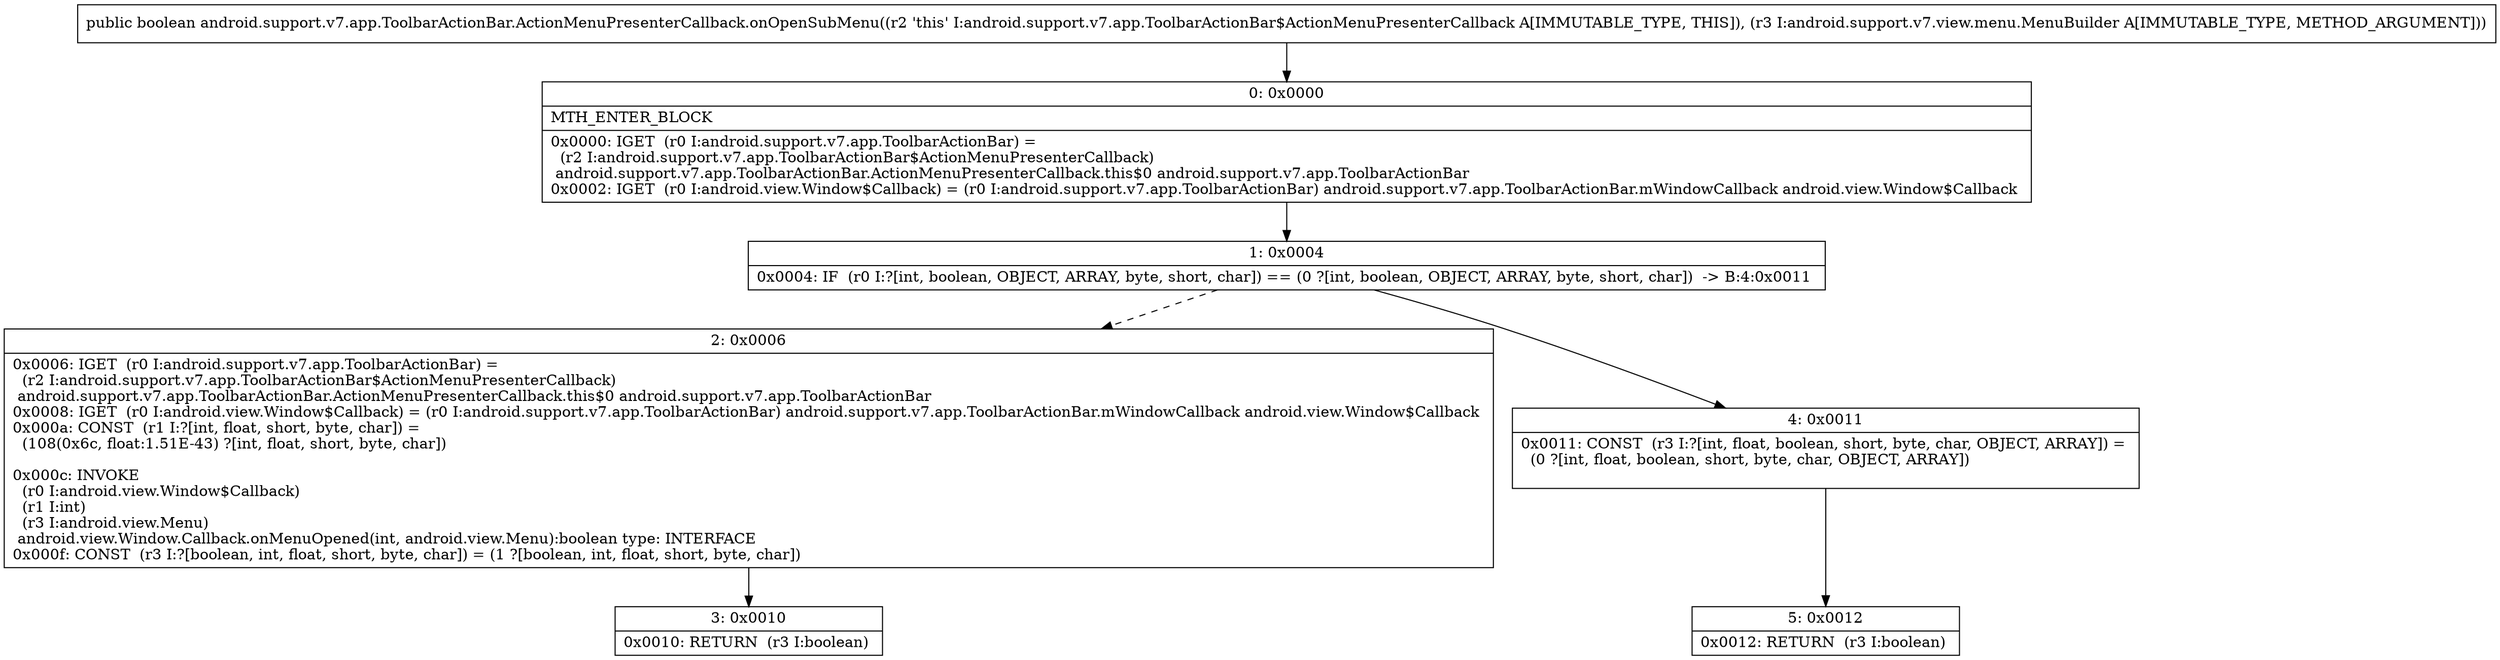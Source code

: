 digraph "CFG forandroid.support.v7.app.ToolbarActionBar.ActionMenuPresenterCallback.onOpenSubMenu(Landroid\/support\/v7\/view\/menu\/MenuBuilder;)Z" {
Node_0 [shape=record,label="{0\:\ 0x0000|MTH_ENTER_BLOCK\l|0x0000: IGET  (r0 I:android.support.v7.app.ToolbarActionBar) = \l  (r2 I:android.support.v7.app.ToolbarActionBar$ActionMenuPresenterCallback)\l android.support.v7.app.ToolbarActionBar.ActionMenuPresenterCallback.this$0 android.support.v7.app.ToolbarActionBar \l0x0002: IGET  (r0 I:android.view.Window$Callback) = (r0 I:android.support.v7.app.ToolbarActionBar) android.support.v7.app.ToolbarActionBar.mWindowCallback android.view.Window$Callback \l}"];
Node_1 [shape=record,label="{1\:\ 0x0004|0x0004: IF  (r0 I:?[int, boolean, OBJECT, ARRAY, byte, short, char]) == (0 ?[int, boolean, OBJECT, ARRAY, byte, short, char])  \-\> B:4:0x0011 \l}"];
Node_2 [shape=record,label="{2\:\ 0x0006|0x0006: IGET  (r0 I:android.support.v7.app.ToolbarActionBar) = \l  (r2 I:android.support.v7.app.ToolbarActionBar$ActionMenuPresenterCallback)\l android.support.v7.app.ToolbarActionBar.ActionMenuPresenterCallback.this$0 android.support.v7.app.ToolbarActionBar \l0x0008: IGET  (r0 I:android.view.Window$Callback) = (r0 I:android.support.v7.app.ToolbarActionBar) android.support.v7.app.ToolbarActionBar.mWindowCallback android.view.Window$Callback \l0x000a: CONST  (r1 I:?[int, float, short, byte, char]) = \l  (108(0x6c, float:1.51E\-43) ?[int, float, short, byte, char])\l \l0x000c: INVOKE  \l  (r0 I:android.view.Window$Callback)\l  (r1 I:int)\l  (r3 I:android.view.Menu)\l android.view.Window.Callback.onMenuOpened(int, android.view.Menu):boolean type: INTERFACE \l0x000f: CONST  (r3 I:?[boolean, int, float, short, byte, char]) = (1 ?[boolean, int, float, short, byte, char]) \l}"];
Node_3 [shape=record,label="{3\:\ 0x0010|0x0010: RETURN  (r3 I:boolean) \l}"];
Node_4 [shape=record,label="{4\:\ 0x0011|0x0011: CONST  (r3 I:?[int, float, boolean, short, byte, char, OBJECT, ARRAY]) = \l  (0 ?[int, float, boolean, short, byte, char, OBJECT, ARRAY])\l \l}"];
Node_5 [shape=record,label="{5\:\ 0x0012|0x0012: RETURN  (r3 I:boolean) \l}"];
MethodNode[shape=record,label="{public boolean android.support.v7.app.ToolbarActionBar.ActionMenuPresenterCallback.onOpenSubMenu((r2 'this' I:android.support.v7.app.ToolbarActionBar$ActionMenuPresenterCallback A[IMMUTABLE_TYPE, THIS]), (r3 I:android.support.v7.view.menu.MenuBuilder A[IMMUTABLE_TYPE, METHOD_ARGUMENT])) }"];
MethodNode -> Node_0;
Node_0 -> Node_1;
Node_1 -> Node_2[style=dashed];
Node_1 -> Node_4;
Node_2 -> Node_3;
Node_4 -> Node_5;
}

